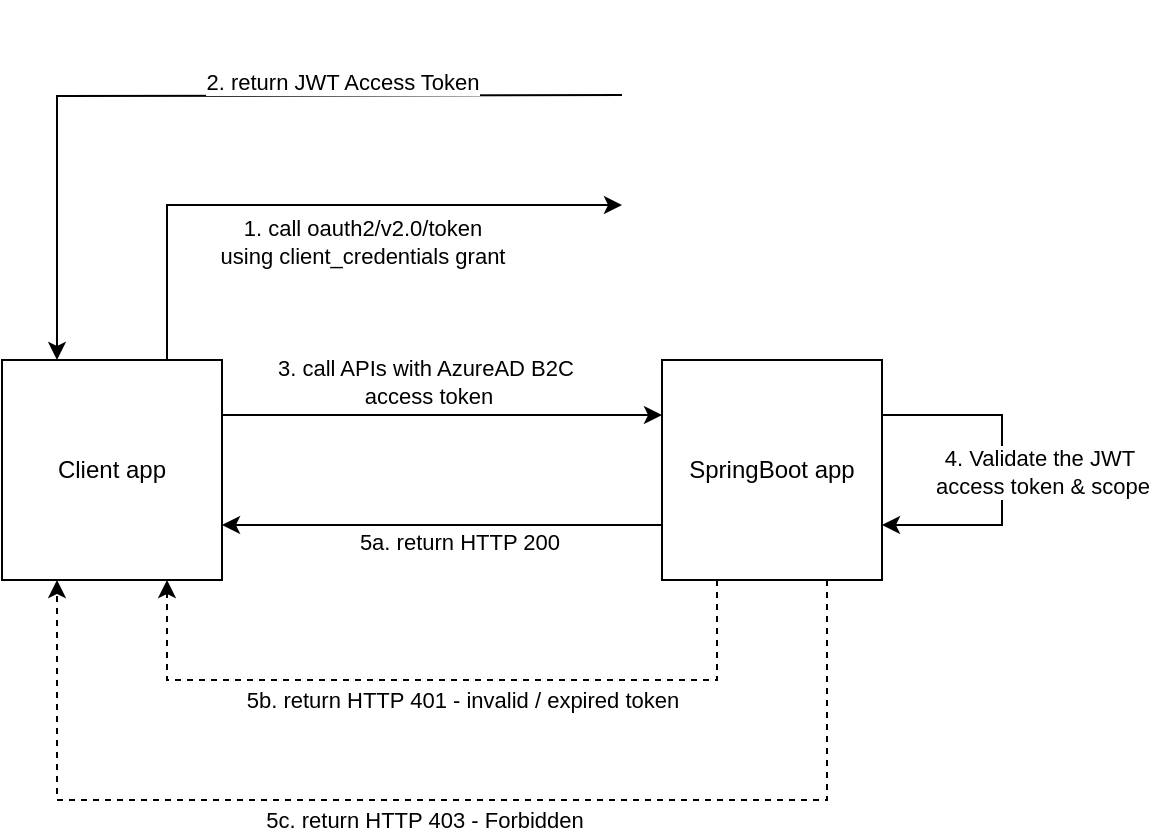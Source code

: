 <mxfile version="22.1.7" type="github">
  <diagram name="Page-1" id="JEvV4KB_SrcCvdY6_MqZ">
    <mxGraphModel dx="1306" dy="680" grid="1" gridSize="10" guides="1" tooltips="1" connect="1" arrows="1" fold="1" page="1" pageScale="1" pageWidth="850" pageHeight="1100" math="0" shadow="0">
      <root>
        <mxCell id="0" />
        <mxCell id="1" parent="0" />
        <mxCell id="8MyqyigHdS4ntQqRPGFD-7" style="edgeStyle=orthogonalEdgeStyle;rounded=0;orthogonalLoop=1;jettySize=auto;html=1;exitX=1;exitY=0.25;exitDx=0;exitDy=0;entryX=0;entryY=0.25;entryDx=0;entryDy=0;" parent="1" source="8MyqyigHdS4ntQqRPGFD-1" target="8MyqyigHdS4ntQqRPGFD-6" edge="1">
          <mxGeometry relative="1" as="geometry" />
        </mxCell>
        <mxCell id="8MyqyigHdS4ntQqRPGFD-10" value="3. call APIs with AzureAD B2C&amp;nbsp;&lt;br&gt;access token" style="edgeLabel;html=1;align=center;verticalAlign=middle;resizable=0;points=[];" parent="8MyqyigHdS4ntQqRPGFD-7" vertex="1" connectable="0">
          <mxGeometry x="-0.064" y="2" relative="1" as="geometry">
            <mxPoint y="-15" as="offset" />
          </mxGeometry>
        </mxCell>
        <mxCell id="8MyqyigHdS4ntQqRPGFD-1" value="Client app" style="whiteSpace=wrap;html=1;aspect=fixed;" parent="1" vertex="1">
          <mxGeometry x="190" y="280" width="110" height="110" as="geometry" />
        </mxCell>
        <mxCell id="8MyqyigHdS4ntQqRPGFD-3" style="edgeStyle=orthogonalEdgeStyle;rounded=0;orthogonalLoop=1;jettySize=auto;html=1;exitX=0.75;exitY=0;exitDx=0;exitDy=0;entryX=0;entryY=0.75;entryDx=0;entryDy=0;entryPerimeter=0;" parent="1" source="8MyqyigHdS4ntQqRPGFD-1" edge="1">
          <mxGeometry relative="1" as="geometry">
            <mxPoint x="500" y="202.5" as="targetPoint" />
            <Array as="points">
              <mxPoint x="273" y="203" />
            </Array>
          </mxGeometry>
        </mxCell>
        <mxCell id="8MyqyigHdS4ntQqRPGFD-4" value="1. call&amp;nbsp;oauth2/v2.0/token&lt;br&gt;using&amp;nbsp;client_credentials grant" style="edgeLabel;html=1;align=center;verticalAlign=middle;resizable=0;points=[];" parent="8MyqyigHdS4ntQqRPGFD-3" vertex="1" connectable="0">
          <mxGeometry x="0.147" y="-2" relative="1" as="geometry">
            <mxPoint y="16" as="offset" />
          </mxGeometry>
        </mxCell>
        <mxCell id="8MyqyigHdS4ntQqRPGFD-5" value="2. return JWT Access Token" style="edgeStyle=orthogonalEdgeStyle;rounded=0;orthogonalLoop=1;jettySize=auto;html=1;exitX=0;exitY=0.25;exitDx=0;exitDy=0;entryX=0.25;entryY=0;entryDx=0;entryDy=0;exitPerimeter=0;" parent="1" target="8MyqyigHdS4ntQqRPGFD-1" edge="1">
          <mxGeometry x="-0.325" y="-7" relative="1" as="geometry">
            <mxPoint as="offset" />
            <mxPoint x="500" y="147.5" as="sourcePoint" />
          </mxGeometry>
        </mxCell>
        <mxCell id="8MyqyigHdS4ntQqRPGFD-8" style="edgeStyle=orthogonalEdgeStyle;rounded=0;orthogonalLoop=1;jettySize=auto;html=1;exitX=0;exitY=0.75;exitDx=0;exitDy=0;entryX=1;entryY=0.75;entryDx=0;entryDy=0;" parent="1" source="8MyqyigHdS4ntQqRPGFD-6" target="8MyqyigHdS4ntQqRPGFD-1" edge="1">
          <mxGeometry relative="1" as="geometry" />
        </mxCell>
        <mxCell id="8MyqyigHdS4ntQqRPGFD-12" value="5a. return HTTP 200&amp;nbsp;" style="edgeLabel;html=1;align=center;verticalAlign=middle;resizable=0;points=[];" parent="8MyqyigHdS4ntQqRPGFD-8" vertex="1" connectable="0">
          <mxGeometry x="0.109" y="-2" relative="1" as="geometry">
            <mxPoint x="22" y="10" as="offset" />
          </mxGeometry>
        </mxCell>
        <mxCell id="8MyqyigHdS4ntQqRPGFD-13" style="edgeStyle=orthogonalEdgeStyle;rounded=0;orthogonalLoop=1;jettySize=auto;html=1;exitX=0.25;exitY=1;exitDx=0;exitDy=0;entryX=0.75;entryY=1;entryDx=0;entryDy=0;dashed=1;" parent="1" source="8MyqyigHdS4ntQqRPGFD-6" target="8MyqyigHdS4ntQqRPGFD-1" edge="1">
          <mxGeometry relative="1" as="geometry">
            <Array as="points">
              <mxPoint x="548" y="440" />
              <mxPoint x="273" y="440" />
            </Array>
          </mxGeometry>
        </mxCell>
        <mxCell id="8MyqyigHdS4ntQqRPGFD-15" value="5b. return HTTP 401 - invalid / expired token" style="edgeLabel;html=1;align=center;verticalAlign=middle;resizable=0;points=[];" parent="8MyqyigHdS4ntQqRPGFD-13" vertex="1" connectable="0">
          <mxGeometry x="0.133" y="-3" relative="1" as="geometry">
            <mxPoint x="35" y="13" as="offset" />
          </mxGeometry>
        </mxCell>
        <mxCell id="8MyqyigHdS4ntQqRPGFD-14" value="5c. return HTTP 403 - Forbidden" style="edgeStyle=orthogonalEdgeStyle;rounded=0;orthogonalLoop=1;jettySize=auto;html=1;exitX=0.75;exitY=1;exitDx=0;exitDy=0;entryX=0.25;entryY=1;entryDx=0;entryDy=0;dashed=1;" parent="1" source="8MyqyigHdS4ntQqRPGFD-6" target="8MyqyigHdS4ntQqRPGFD-1" edge="1">
          <mxGeometry x="0.033" y="10" relative="1" as="geometry">
            <Array as="points">
              <mxPoint x="603" y="500" />
              <mxPoint x="218" y="500" />
            </Array>
            <mxPoint x="1" as="offset" />
          </mxGeometry>
        </mxCell>
        <mxCell id="8MyqyigHdS4ntQqRPGFD-6" value="SpringBoot app" style="whiteSpace=wrap;html=1;aspect=fixed;" parent="1" vertex="1">
          <mxGeometry x="520" y="280" width="110" height="110" as="geometry" />
        </mxCell>
        <mxCell id="8MyqyigHdS4ntQqRPGFD-9" style="edgeStyle=orthogonalEdgeStyle;rounded=0;orthogonalLoop=1;jettySize=auto;html=1;exitX=1;exitY=0.25;exitDx=0;exitDy=0;entryX=1;entryY=0.75;entryDx=0;entryDy=0;" parent="1" source="8MyqyigHdS4ntQqRPGFD-6" target="8MyqyigHdS4ntQqRPGFD-6" edge="1">
          <mxGeometry relative="1" as="geometry">
            <Array as="points">
              <mxPoint x="690" y="308" />
              <mxPoint x="690" y="363" />
            </Array>
          </mxGeometry>
        </mxCell>
        <mxCell id="8MyqyigHdS4ntQqRPGFD-11" value="4. Validate the JWT&amp;nbsp;&lt;br&gt;access token &amp;amp; scope" style="edgeLabel;html=1;align=center;verticalAlign=middle;resizable=0;points=[];" parent="8MyqyigHdS4ntQqRPGFD-9" vertex="1" connectable="0">
          <mxGeometry x="-0.114" y="1" relative="1" as="geometry">
            <mxPoint x="19" y="11" as="offset" />
          </mxGeometry>
        </mxCell>
        <mxCell id="6ptEZeUyd9IOb7qMZ7AC-1" value="" style="shape=image;verticalLabelPosition=bottom;labelBackgroundColor=default;verticalAlign=top;aspect=fixed;imageAspect=0;image=https://res.cloudinary.com/endpoint-systems/image/upload/v1605141522/azure-ad-b2c_fkjvpj.png;" vertex="1" parent="1">
          <mxGeometry x="460" y="100" width="290" height="152.25" as="geometry" />
        </mxCell>
      </root>
    </mxGraphModel>
  </diagram>
</mxfile>
